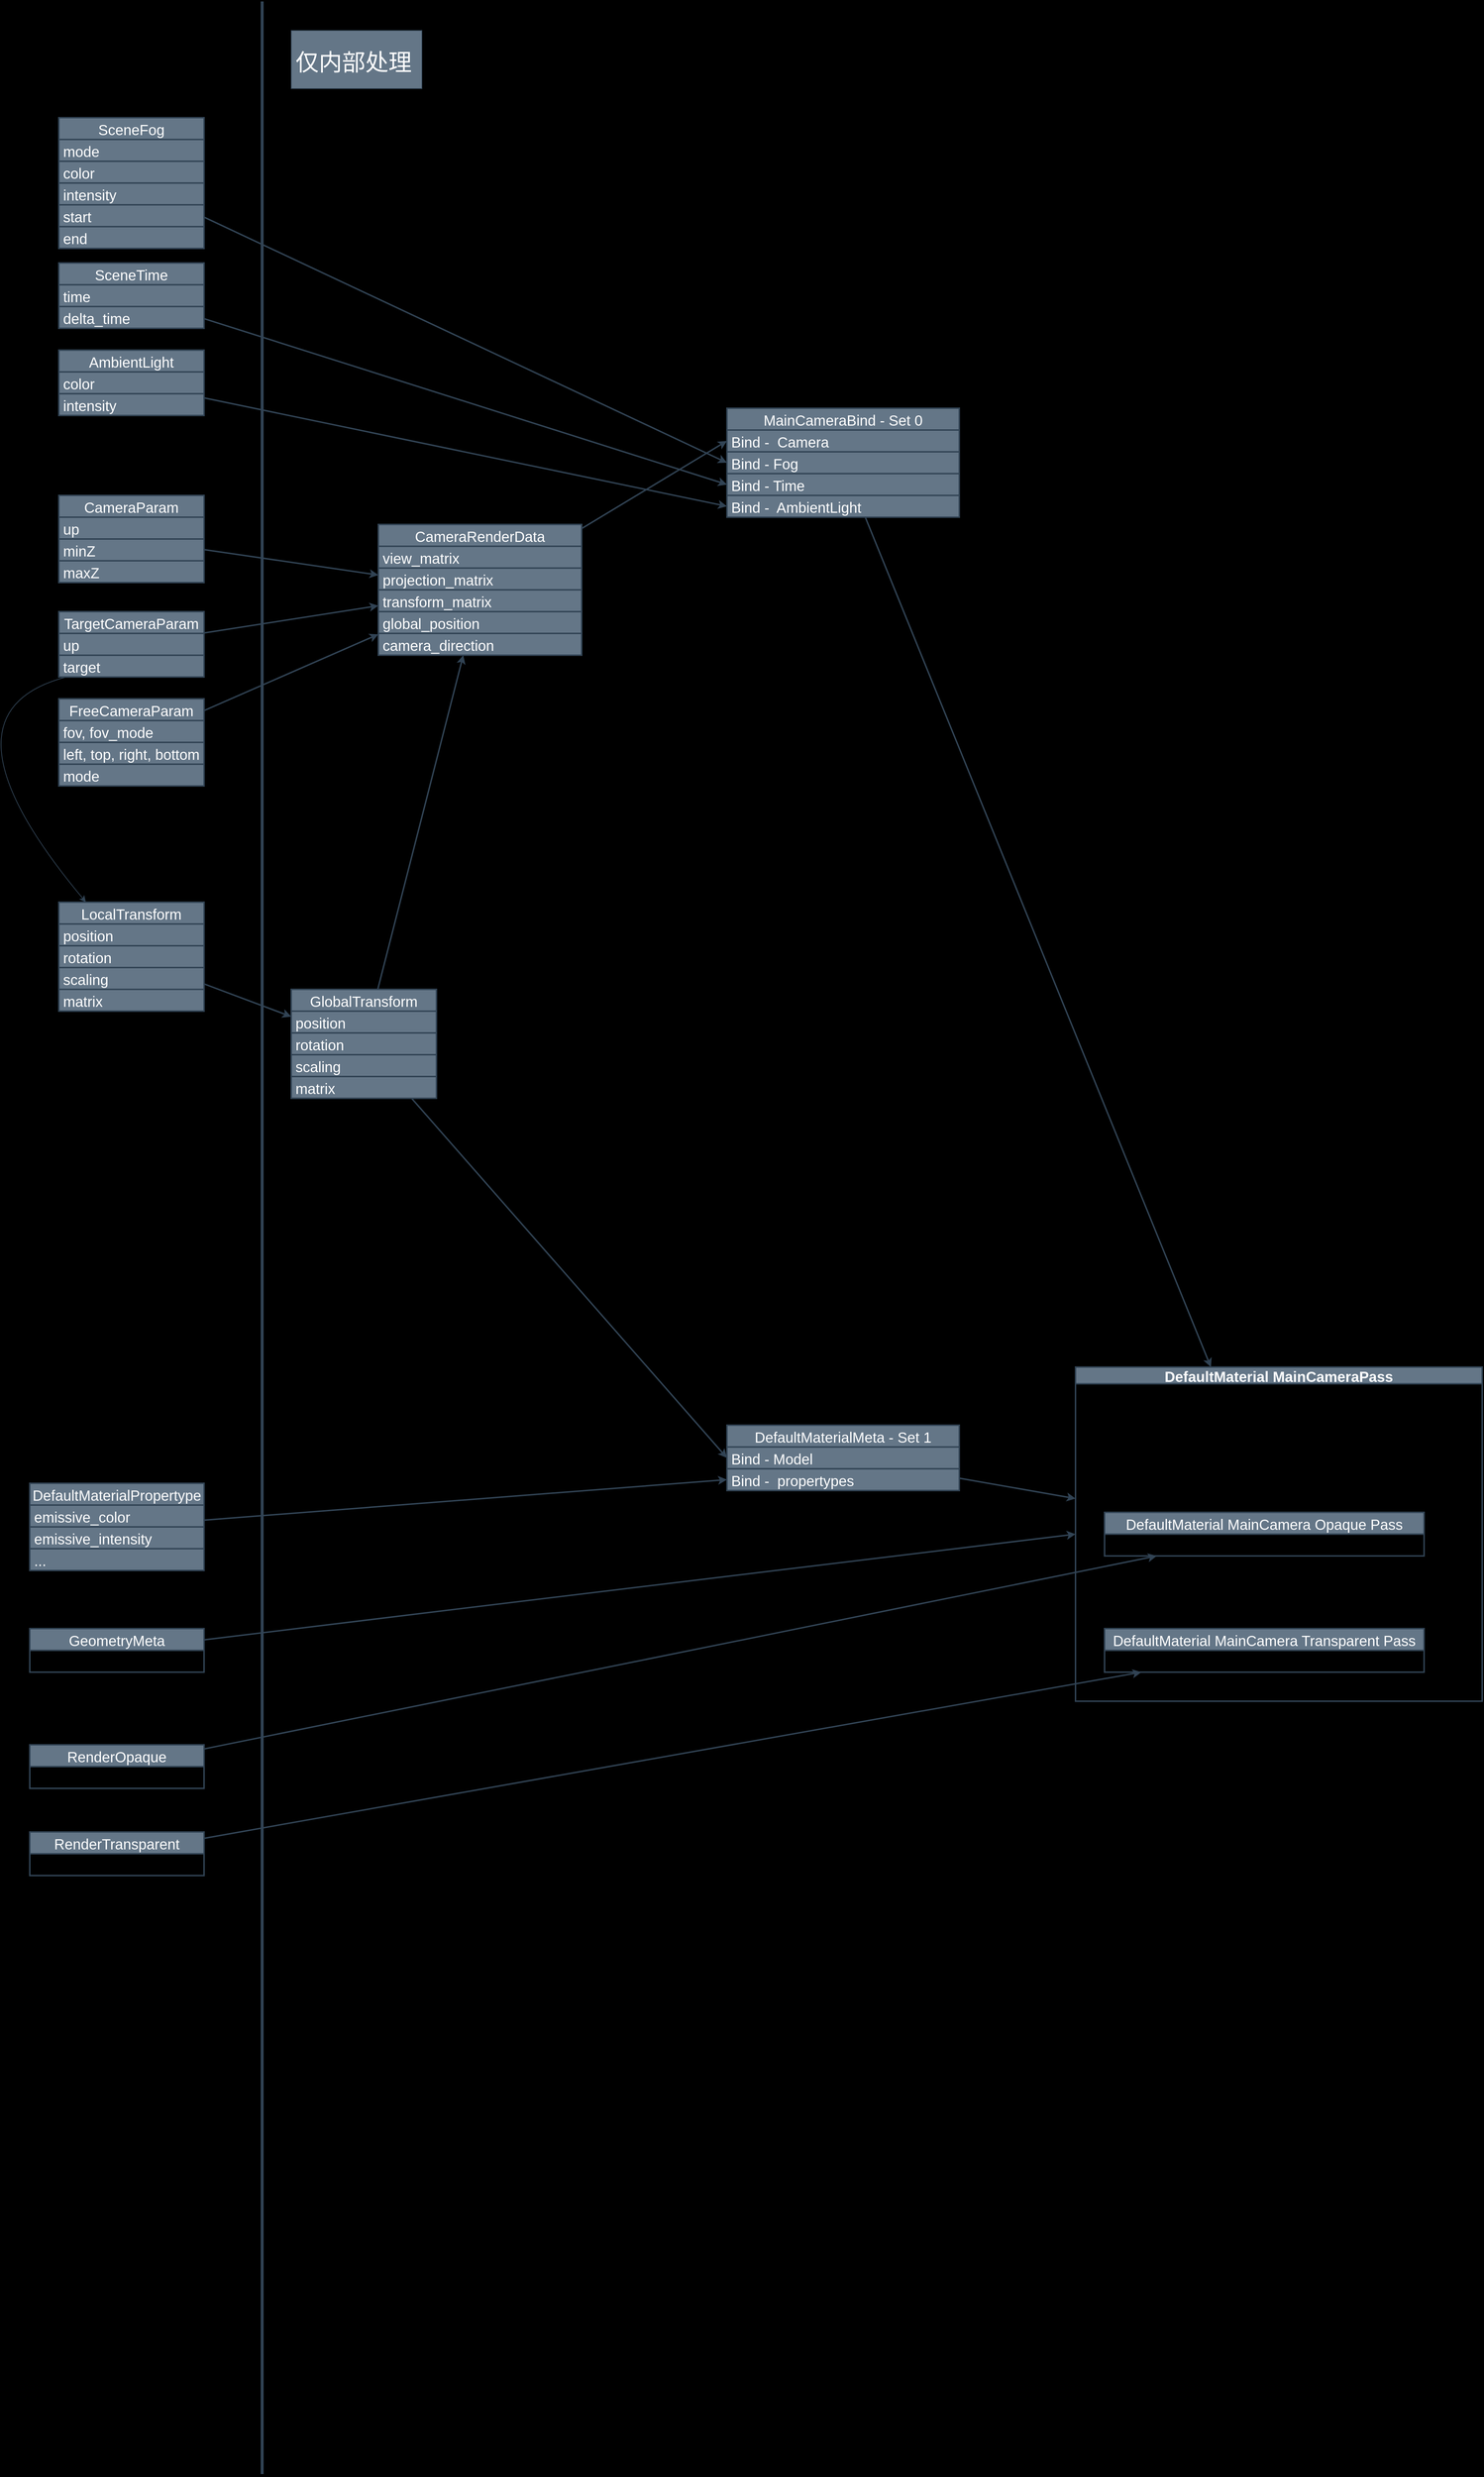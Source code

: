 <mxfile>
    <diagram id="FZ60K4LI011Gyu58d7Ft" name="Page-1">
        <mxGraphModel dx="3307" dy="2175" grid="1" gridSize="10" guides="1" tooltips="1" connect="1" arrows="1" fold="1" page="1" pageScale="1" pageWidth="850" pageHeight="1100" background="#000000" math="0" shadow="0">
            <root>
                <mxCell id="0"/>
                <mxCell id="1" parent="0"/>
                <mxCell id="86" style="edgeStyle=none;html=1;entryX=0;entryY=0.5;entryDx=0;entryDy=0;fontSize=20;strokeWidth=2;strokeColor=#314354;fontColor=#FFFFFF;fillColor=#647687;" edge="1" parent="1" source="16" target="83">
                    <mxGeometry relative="1" as="geometry"/>
                </mxCell>
                <mxCell id="16" value="DefaultMaterialPropertype" style="swimlane;fontStyle=0;childLayout=stackLayout;horizontal=1;startSize=30;horizontalStack=0;resizeParent=1;resizeParentMax=0;resizeLast=0;collapsible=1;marginBottom=0;fontSize=20;strokeWidth=2;strokeColor=#314354;fontColor=#ffffff;fillColor=#647687;" vertex="1" parent="1">
                    <mxGeometry x="-80" y="1920" width="240" height="120" as="geometry"/>
                </mxCell>
                <mxCell id="17" value="emissive_color" style="text;strokeColor=#314354;fillColor=#647687;align=left;verticalAlign=middle;spacingLeft=4;spacingRight=4;overflow=hidden;points=[[0,0.5],[1,0.5]];portConstraint=eastwest;rotatable=0;fontSize=20;strokeWidth=2;fontColor=#ffffff;" vertex="1" parent="16">
                    <mxGeometry y="30" width="240" height="30" as="geometry"/>
                </mxCell>
                <mxCell id="18" value="emissive_intensity" style="text;strokeColor=#314354;fillColor=#647687;align=left;verticalAlign=middle;spacingLeft=4;spacingRight=4;overflow=hidden;points=[[0,0.5],[1,0.5]];portConstraint=eastwest;rotatable=0;fontSize=20;strokeWidth=2;fontColor=#ffffff;" vertex="1" parent="16">
                    <mxGeometry y="60" width="240" height="30" as="geometry"/>
                </mxCell>
                <mxCell id="19" value="..." style="text;strokeColor=#314354;fillColor=#647687;align=left;verticalAlign=middle;spacingLeft=4;spacingRight=4;overflow=hidden;points=[[0,0.5],[1,0.5]];portConstraint=eastwest;rotatable=0;fontSize=20;strokeWidth=2;fontColor=#ffffff;" vertex="1" parent="16">
                    <mxGeometry y="90" width="240" height="30" as="geometry"/>
                </mxCell>
                <mxCell id="78" style="edgeStyle=none;html=1;entryX=0;entryY=0.5;entryDx=0;entryDy=0;fontSize=20;strokeWidth=2;strokeColor=#314354;fontColor=#FFFFFF;fillColor=#647687;" edge="1" parent="1" source="20" target="30">
                    <mxGeometry relative="1" as="geometry"/>
                </mxCell>
                <mxCell id="20" value="SceneFog" style="swimlane;fontStyle=0;childLayout=stackLayout;horizontal=1;startSize=30;horizontalStack=0;resizeParent=1;resizeParentMax=0;resizeLast=0;collapsible=1;marginBottom=0;fontSize=20;strokeWidth=2;strokeColor=#314354;fontColor=#ffffff;fillColor=#647687;" vertex="1" parent="1">
                    <mxGeometry x="-40" y="40" width="200" height="180" as="geometry"/>
                </mxCell>
                <mxCell id="25" value="mode" style="text;strokeColor=#314354;fillColor=#647687;align=left;verticalAlign=middle;spacingLeft=4;spacingRight=4;overflow=hidden;points=[[0,0.5],[1,0.5]];portConstraint=eastwest;rotatable=0;fontSize=20;strokeWidth=2;fontColor=#ffffff;" vertex="1" parent="20">
                    <mxGeometry y="30" width="200" height="30" as="geometry"/>
                </mxCell>
                <mxCell id="21" value="color" style="text;strokeColor=#314354;fillColor=#647687;align=left;verticalAlign=middle;spacingLeft=4;spacingRight=4;overflow=hidden;points=[[0,0.5],[1,0.5]];portConstraint=eastwest;rotatable=0;fontSize=20;strokeWidth=2;fontColor=#ffffff;" vertex="1" parent="20">
                    <mxGeometry y="60" width="200" height="30" as="geometry"/>
                </mxCell>
                <mxCell id="22" value="intensity" style="text;strokeColor=#314354;fillColor=#647687;align=left;verticalAlign=middle;spacingLeft=4;spacingRight=4;overflow=hidden;points=[[0,0.5],[1,0.5]];portConstraint=eastwest;rotatable=0;fontSize=20;strokeWidth=2;fontColor=#ffffff;" vertex="1" parent="20">
                    <mxGeometry y="90" width="200" height="30" as="geometry"/>
                </mxCell>
                <mxCell id="23" value="start" style="text;strokeColor=#314354;fillColor=#647687;align=left;verticalAlign=middle;spacingLeft=4;spacingRight=4;overflow=hidden;points=[[0,0.5],[1,0.5]];portConstraint=eastwest;rotatable=0;fontSize=20;strokeWidth=2;fontColor=#ffffff;" vertex="1" parent="20">
                    <mxGeometry y="120" width="200" height="30" as="geometry"/>
                </mxCell>
                <mxCell id="24" value="end" style="text;strokeColor=#314354;fillColor=#647687;align=left;verticalAlign=middle;spacingLeft=4;spacingRight=4;overflow=hidden;points=[[0,0.5],[1,0.5]];portConstraint=eastwest;rotatable=0;fontSize=20;strokeWidth=2;fontColor=#ffffff;" vertex="1" parent="20">
                    <mxGeometry y="150" width="200" height="30" as="geometry"/>
                </mxCell>
                <mxCell id="98" style="edgeStyle=none;html=1;fontSize=20;strokeWidth=2;strokeColor=#314354;fontColor=#FFFFFF;fillColor=#647687;" edge="1" parent="1" source="28" target="106">
                    <mxGeometry relative="1" as="geometry"/>
                </mxCell>
                <mxCell id="28" value="MainCameraBind - Set 0" style="swimlane;fontStyle=0;childLayout=stackLayout;horizontal=1;startSize=30;horizontalStack=0;resizeParent=1;resizeParentMax=0;resizeLast=0;collapsible=1;marginBottom=0;fontSize=20;strokeWidth=2;strokeColor=#314354;fontColor=#ffffff;fillColor=#647687;" vertex="1" parent="1">
                    <mxGeometry x="880" y="440" width="320" height="150" as="geometry"/>
                </mxCell>
                <mxCell id="29" value="Bind -  Camera" style="text;strokeColor=#314354;fillColor=#647687;align=left;verticalAlign=middle;spacingLeft=4;spacingRight=4;overflow=hidden;points=[[0,0.5],[1,0.5]];portConstraint=eastwest;rotatable=0;fontSize=20;strokeWidth=2;fontColor=#ffffff;" vertex="1" parent="28">
                    <mxGeometry y="30" width="320" height="30" as="geometry"/>
                </mxCell>
                <mxCell id="30" value="Bind - Fog" style="text;strokeColor=#314354;fillColor=#647687;align=left;verticalAlign=middle;spacingLeft=4;spacingRight=4;overflow=hidden;points=[[0,0.5],[1,0.5]];portConstraint=eastwest;rotatable=0;fontSize=20;strokeWidth=2;fontColor=#ffffff;" vertex="1" parent="28">
                    <mxGeometry y="60" width="320" height="30" as="geometry"/>
                </mxCell>
                <mxCell id="31" value="Bind - Time" style="text;strokeColor=#314354;fillColor=#647687;align=left;verticalAlign=middle;spacingLeft=4;spacingRight=4;overflow=hidden;points=[[0,0.5],[1,0.5]];portConstraint=eastwest;rotatable=0;fontSize=20;strokeWidth=2;fontColor=#ffffff;" vertex="1" parent="28">
                    <mxGeometry y="90" width="320" height="30" as="geometry"/>
                </mxCell>
                <mxCell id="32" value="Bind -  AmbientLight" style="text;strokeColor=#314354;fillColor=#647687;align=left;verticalAlign=middle;spacingLeft=4;spacingRight=4;overflow=hidden;points=[[0,0.5],[1,0.5]];portConstraint=eastwest;rotatable=0;fontSize=20;strokeWidth=2;fontColor=#ffffff;" vertex="1" parent="28">
                    <mxGeometry y="120" width="320" height="30" as="geometry"/>
                </mxCell>
                <mxCell id="79" style="edgeStyle=none;html=1;entryX=0;entryY=0.5;entryDx=0;entryDy=0;fontSize=20;strokeWidth=2;strokeColor=#314354;fontColor=#FFFFFF;fillColor=#647687;" edge="1" parent="1" source="33" target="31">
                    <mxGeometry relative="1" as="geometry"/>
                </mxCell>
                <mxCell id="33" value="SceneTime" style="swimlane;fontStyle=0;childLayout=stackLayout;horizontal=1;startSize=30;horizontalStack=0;resizeParent=1;resizeParentMax=0;resizeLast=0;collapsible=1;marginBottom=0;fontSize=20;strokeWidth=2;strokeColor=#314354;fontColor=#ffffff;fillColor=#647687;" vertex="1" parent="1">
                    <mxGeometry x="-40" y="240" width="200" height="90" as="geometry"/>
                </mxCell>
                <mxCell id="34" value="time" style="text;strokeColor=#314354;fillColor=#647687;align=left;verticalAlign=middle;spacingLeft=4;spacingRight=4;overflow=hidden;points=[[0,0.5],[1,0.5]];portConstraint=eastwest;rotatable=0;fontSize=20;strokeWidth=2;fontColor=#ffffff;" vertex="1" parent="33">
                    <mxGeometry y="30" width="200" height="30" as="geometry"/>
                </mxCell>
                <mxCell id="35" value="delta_time" style="text;strokeColor=#314354;fillColor=#647687;align=left;verticalAlign=middle;spacingLeft=4;spacingRight=4;overflow=hidden;points=[[0,0.5],[1,0.5]];portConstraint=eastwest;rotatable=0;fontSize=20;strokeWidth=2;fontColor=#ffffff;" vertex="1" parent="33">
                    <mxGeometry y="60" width="200" height="30" as="geometry"/>
                </mxCell>
                <mxCell id="80" style="edgeStyle=none;html=1;entryX=0;entryY=0.5;entryDx=0;entryDy=0;fontSize=20;strokeWidth=2;strokeColor=#314354;fontColor=#FFFFFF;fillColor=#647687;" edge="1" parent="1" source="39" target="32">
                    <mxGeometry relative="1" as="geometry"/>
                </mxCell>
                <mxCell id="39" value="AmbientLight" style="swimlane;fontStyle=0;childLayout=stackLayout;horizontal=1;startSize=30;horizontalStack=0;resizeParent=1;resizeParentMax=0;resizeLast=0;collapsible=1;marginBottom=0;fontSize=20;strokeWidth=2;strokeColor=#314354;fontColor=#ffffff;fillColor=#647687;" vertex="1" parent="1">
                    <mxGeometry x="-40" y="360" width="200" height="90" as="geometry"/>
                </mxCell>
                <mxCell id="40" value="color" style="text;strokeColor=#314354;fillColor=#647687;align=left;verticalAlign=middle;spacingLeft=4;spacingRight=4;overflow=hidden;points=[[0,0.5],[1,0.5]];portConstraint=eastwest;rotatable=0;fontSize=20;strokeWidth=2;fontColor=#ffffff;" vertex="1" parent="39">
                    <mxGeometry y="30" width="200" height="30" as="geometry"/>
                </mxCell>
                <mxCell id="41" value="intensity" style="text;strokeColor=#314354;fillColor=#647687;align=left;verticalAlign=middle;spacingLeft=4;spacingRight=4;overflow=hidden;points=[[0,0.5],[1,0.5]];portConstraint=eastwest;rotatable=0;fontSize=20;strokeWidth=2;fontColor=#ffffff;" vertex="1" parent="39">
                    <mxGeometry y="60" width="200" height="30" as="geometry"/>
                </mxCell>
                <mxCell id="77" style="edgeStyle=none;html=1;entryX=0;entryY=0.5;entryDx=0;entryDy=0;fontSize=20;strokeWidth=2;strokeColor=#314354;fontColor=#FFFFFF;fillColor=#647687;" edge="1" parent="1" source="42" target="29">
                    <mxGeometry relative="1" as="geometry"/>
                </mxCell>
                <mxCell id="42" value="CameraRenderData" style="swimlane;fontStyle=0;childLayout=stackLayout;horizontal=1;startSize=30;horizontalStack=0;resizeParent=1;resizeParentMax=0;resizeLast=0;collapsible=1;marginBottom=0;fontSize=20;strokeWidth=2;strokeColor=#314354;fontColor=#ffffff;fillColor=#647687;" vertex="1" parent="1">
                    <mxGeometry x="400" y="600" width="280" height="180" as="geometry"/>
                </mxCell>
                <mxCell id="43" value="view_matrix" style="text;strokeColor=#314354;fillColor=#647687;align=left;verticalAlign=middle;spacingLeft=4;spacingRight=4;overflow=hidden;points=[[0,0.5],[1,0.5]];portConstraint=eastwest;rotatable=0;fontSize=20;strokeWidth=2;fontColor=#ffffff;" vertex="1" parent="42">
                    <mxGeometry y="30" width="280" height="30" as="geometry"/>
                </mxCell>
                <mxCell id="44" value="projection_matrix" style="text;strokeColor=#314354;fillColor=#647687;align=left;verticalAlign=middle;spacingLeft=4;spacingRight=4;overflow=hidden;points=[[0,0.5],[1,0.5]];portConstraint=eastwest;rotatable=0;fontSize=20;strokeWidth=2;fontColor=#ffffff;" vertex="1" parent="42">
                    <mxGeometry y="60" width="280" height="30" as="geometry"/>
                </mxCell>
                <mxCell id="45" value="transform_matrix" style="text;strokeColor=#314354;fillColor=#647687;align=left;verticalAlign=middle;spacingLeft=4;spacingRight=4;overflow=hidden;points=[[0,0.5],[1,0.5]];portConstraint=eastwest;rotatable=0;fontSize=20;strokeWidth=2;fontColor=#ffffff;" vertex="1" parent="42">
                    <mxGeometry y="90" width="280" height="30" as="geometry"/>
                </mxCell>
                <mxCell id="46" value="global_position" style="text;strokeColor=#314354;fillColor=#647687;align=left;verticalAlign=middle;spacingLeft=4;spacingRight=4;overflow=hidden;points=[[0,0.5],[1,0.5]];portConstraint=eastwest;rotatable=0;fontSize=20;strokeWidth=2;fontColor=#ffffff;" vertex="1" parent="42">
                    <mxGeometry y="120" width="280" height="30" as="geometry"/>
                </mxCell>
                <mxCell id="47" value="camera_direction" style="text;strokeColor=#314354;fillColor=#647687;align=left;verticalAlign=middle;spacingLeft=4;spacingRight=4;overflow=hidden;points=[[0,0.5],[1,0.5]];portConstraint=eastwest;rotatable=0;fontSize=20;strokeWidth=2;fontColor=#ffffff;" vertex="1" parent="42">
                    <mxGeometry y="150" width="280" height="30" as="geometry"/>
                </mxCell>
                <mxCell id="60" style="edgeStyle=none;html=1;fontSize=20;strokeWidth=2;strokeColor=#314354;fontColor=#FFFFFF;fillColor=#647687;" edge="1" parent="1" source="48" target="42">
                    <mxGeometry relative="1" as="geometry"/>
                </mxCell>
                <mxCell id="48" value="CameraParam" style="swimlane;fontStyle=0;childLayout=stackLayout;horizontal=1;startSize=30;horizontalStack=0;resizeParent=1;resizeParentMax=0;resizeLast=0;collapsible=1;marginBottom=0;fontSize=20;strokeWidth=2;strokeColor=#314354;fontColor=#ffffff;fillColor=#647687;" vertex="1" parent="1">
                    <mxGeometry x="-40" y="560" width="200" height="120" as="geometry"/>
                </mxCell>
                <mxCell id="49" value="up" style="text;strokeColor=#314354;fillColor=#647687;align=left;verticalAlign=middle;spacingLeft=4;spacingRight=4;overflow=hidden;points=[[0,0.5],[1,0.5]];portConstraint=eastwest;rotatable=0;fontSize=20;strokeWidth=2;fontColor=#ffffff;" vertex="1" parent="48">
                    <mxGeometry y="30" width="200" height="30" as="geometry"/>
                </mxCell>
                <mxCell id="50" value="minZ" style="text;strokeColor=#314354;fillColor=#647687;align=left;verticalAlign=middle;spacingLeft=4;spacingRight=4;overflow=hidden;points=[[0,0.5],[1,0.5]];portConstraint=eastwest;rotatable=0;fontSize=20;strokeWidth=2;fontColor=#ffffff;" vertex="1" parent="48">
                    <mxGeometry y="60" width="200" height="30" as="geometry"/>
                </mxCell>
                <mxCell id="51" value="maxZ" style="text;strokeColor=#314354;fillColor=#647687;align=left;verticalAlign=middle;spacingLeft=4;spacingRight=4;overflow=hidden;points=[[0,0.5],[1,0.5]];portConstraint=eastwest;rotatable=0;fontSize=20;strokeWidth=2;fontColor=#ffffff;" vertex="1" parent="48">
                    <mxGeometry y="90" width="200" height="30" as="geometry"/>
                </mxCell>
                <mxCell id="61" style="edgeStyle=none;html=1;fontSize=20;strokeWidth=2;strokeColor=#314354;fontColor=#FFFFFF;fillColor=#647687;" edge="1" parent="1" source="52" target="42">
                    <mxGeometry relative="1" as="geometry"/>
                </mxCell>
                <mxCell id="52" value="TargetCameraParam" style="swimlane;fontStyle=0;childLayout=stackLayout;horizontal=1;startSize=30;horizontalStack=0;resizeParent=1;resizeParentMax=0;resizeLast=0;collapsible=1;marginBottom=0;fontSize=20;strokeWidth=2;strokeColor=#314354;fontColor=#ffffff;fillColor=#647687;" vertex="1" parent="1">
                    <mxGeometry x="-40" y="720" width="200" height="90" as="geometry"/>
                </mxCell>
                <mxCell id="53" value="up" style="text;strokeColor=#314354;fillColor=#647687;align=left;verticalAlign=middle;spacingLeft=4;spacingRight=4;overflow=hidden;points=[[0,0.5],[1,0.5]];portConstraint=eastwest;rotatable=0;fontSize=20;strokeWidth=2;fontColor=#ffffff;" vertex="1" parent="52">
                    <mxGeometry y="30" width="200" height="30" as="geometry"/>
                </mxCell>
                <mxCell id="54" value="target" style="text;strokeColor=#314354;fillColor=#647687;align=left;verticalAlign=middle;spacingLeft=4;spacingRight=4;overflow=hidden;points=[[0,0.5],[1,0.5]];portConstraint=eastwest;rotatable=0;fontSize=20;strokeWidth=2;fontColor=#ffffff;" vertex="1" parent="52">
                    <mxGeometry y="60" width="200" height="30" as="geometry"/>
                </mxCell>
                <mxCell id="62" style="edgeStyle=none;html=1;fontSize=20;strokeWidth=2;strokeColor=#314354;fontColor=#FFFFFF;fillColor=#647687;" edge="1" parent="1" source="56" target="42">
                    <mxGeometry relative="1" as="geometry"/>
                </mxCell>
                <mxCell id="56" value="FreeCameraParam" style="swimlane;fontStyle=0;childLayout=stackLayout;horizontal=1;startSize=30;horizontalStack=0;resizeParent=1;resizeParentMax=0;resizeLast=0;collapsible=1;marginBottom=0;fontSize=20;strokeWidth=2;strokeColor=#314354;fontColor=#ffffff;fillColor=#647687;" vertex="1" parent="1">
                    <mxGeometry x="-40" y="840" width="200" height="120" as="geometry"/>
                </mxCell>
                <mxCell id="57" value="fov, fov_mode" style="text;strokeColor=#314354;fillColor=#647687;align=left;verticalAlign=middle;spacingLeft=4;spacingRight=4;overflow=hidden;points=[[0,0.5],[1,0.5]];portConstraint=eastwest;rotatable=0;fontSize=20;strokeWidth=2;fontColor=#ffffff;" vertex="1" parent="56">
                    <mxGeometry y="30" width="200" height="30" as="geometry"/>
                </mxCell>
                <mxCell id="58" value="left, top, right, bottom" style="text;strokeColor=#314354;fillColor=#647687;align=left;verticalAlign=middle;spacingLeft=4;spacingRight=4;overflow=hidden;points=[[0,0.5],[1,0.5]];portConstraint=eastwest;rotatable=0;fontSize=20;strokeWidth=2;fontColor=#ffffff;" vertex="1" parent="56">
                    <mxGeometry y="60" width="200" height="30" as="geometry"/>
                </mxCell>
                <mxCell id="59" value="mode" style="text;strokeColor=#314354;fillColor=#647687;align=left;verticalAlign=middle;spacingLeft=4;spacingRight=4;overflow=hidden;points=[[0,0.5],[1,0.5]];portConstraint=eastwest;rotatable=0;fontSize=20;strokeWidth=2;fontColor=#ffffff;" vertex="1" parent="56">
                    <mxGeometry y="90" width="200" height="30" as="geometry"/>
                </mxCell>
                <mxCell id="75" style="edgeStyle=none;html=1;fontSize=20;strokeWidth=2;strokeColor=#314354;fontColor=#FFFFFF;fillColor=#647687;" edge="1" parent="1" source="63" target="69">
                    <mxGeometry relative="1" as="geometry"/>
                </mxCell>
                <mxCell id="63" value="LocalTransform" style="swimlane;fontStyle=0;childLayout=stackLayout;horizontal=1;startSize=30;horizontalStack=0;resizeParent=1;resizeParentMax=0;resizeLast=0;collapsible=1;marginBottom=0;fontSize=20;strokeWidth=2;strokeColor=#314354;fontColor=#ffffff;fillColor=#647687;" vertex="1" parent="1">
                    <mxGeometry x="-40" y="1120" width="200" height="150" as="geometry"/>
                </mxCell>
                <mxCell id="64" value="position" style="text;strokeColor=#314354;fillColor=#647687;align=left;verticalAlign=middle;spacingLeft=4;spacingRight=4;overflow=hidden;points=[[0,0.5],[1,0.5]];portConstraint=eastwest;rotatable=0;fontSize=20;strokeWidth=2;fontColor=#ffffff;" vertex="1" parent="63">
                    <mxGeometry y="30" width="200" height="30" as="geometry"/>
                </mxCell>
                <mxCell id="65" value="rotation" style="text;strokeColor=#314354;fillColor=#647687;align=left;verticalAlign=middle;spacingLeft=4;spacingRight=4;overflow=hidden;points=[[0,0.5],[1,0.5]];portConstraint=eastwest;rotatable=0;fontSize=20;strokeWidth=2;fontColor=#ffffff;" vertex="1" parent="63">
                    <mxGeometry y="60" width="200" height="30" as="geometry"/>
                </mxCell>
                <mxCell id="66" value="scaling" style="text;strokeColor=#314354;fillColor=#647687;align=left;verticalAlign=middle;spacingLeft=4;spacingRight=4;overflow=hidden;points=[[0,0.5],[1,0.5]];portConstraint=eastwest;rotatable=0;fontSize=20;strokeWidth=2;fontColor=#ffffff;" vertex="1" parent="63">
                    <mxGeometry y="90" width="200" height="30" as="geometry"/>
                </mxCell>
                <mxCell id="73" value="matrix" style="text;strokeColor=#314354;fillColor=#647687;align=left;verticalAlign=middle;spacingLeft=4;spacingRight=4;overflow=hidden;points=[[0,0.5],[1,0.5]];portConstraint=eastwest;rotatable=0;fontSize=20;strokeWidth=2;fontColor=#ffffff;" vertex="1" parent="63">
                    <mxGeometry y="120" width="200" height="30" as="geometry"/>
                </mxCell>
                <mxCell id="68" value="" style="curved=1;endArrow=classic;html=1;fontSize=20;strokeColor=#314354;fontColor=#FFFFFF;fillColor=#647687;" edge="1" parent="1" source="52" target="63">
                    <mxGeometry width="50" height="50" relative="1" as="geometry">
                        <mxPoint x="-30" y="980" as="sourcePoint"/>
                        <mxPoint x="20" y="930" as="targetPoint"/>
                        <Array as="points">
                            <mxPoint x="-30" y="810"/>
                            <mxPoint x="-220" y="860"/>
                        </Array>
                    </mxGeometry>
                </mxCell>
                <mxCell id="76" style="edgeStyle=none;html=1;fontSize=20;strokeWidth=2;strokeColor=#314354;fontColor=#FFFFFF;fillColor=#647687;" edge="1" parent="1" source="69" target="42">
                    <mxGeometry relative="1" as="geometry"/>
                </mxCell>
                <mxCell id="85" style="edgeStyle=none;html=1;entryX=0;entryY=0.5;entryDx=0;entryDy=0;fontSize=20;strokeWidth=2;strokeColor=#314354;fontColor=#FFFFFF;fillColor=#647687;" edge="1" parent="1" source="69" target="82">
                    <mxGeometry relative="1" as="geometry"/>
                </mxCell>
                <mxCell id="69" value="GlobalTransform" style="swimlane;fontStyle=0;childLayout=stackLayout;horizontal=1;startSize=30;horizontalStack=0;resizeParent=1;resizeParentMax=0;resizeLast=0;collapsible=1;marginBottom=0;fontSize=20;strokeWidth=2;strokeColor=#314354;fontColor=#ffffff;fillColor=#647687;" vertex="1" parent="1">
                    <mxGeometry x="280" y="1240" width="200" height="150" as="geometry"/>
                </mxCell>
                <mxCell id="70" value="position" style="text;strokeColor=#314354;fillColor=#647687;align=left;verticalAlign=middle;spacingLeft=4;spacingRight=4;overflow=hidden;points=[[0,0.5],[1,0.5]];portConstraint=eastwest;rotatable=0;fontSize=20;strokeWidth=2;fontColor=#ffffff;" vertex="1" parent="69">
                    <mxGeometry y="30" width="200" height="30" as="geometry"/>
                </mxCell>
                <mxCell id="71" value="rotation" style="text;strokeColor=#314354;fillColor=#647687;align=left;verticalAlign=middle;spacingLeft=4;spacingRight=4;overflow=hidden;points=[[0,0.5],[1,0.5]];portConstraint=eastwest;rotatable=0;fontSize=20;strokeWidth=2;fontColor=#ffffff;" vertex="1" parent="69">
                    <mxGeometry y="60" width="200" height="30" as="geometry"/>
                </mxCell>
                <mxCell id="72" value="scaling" style="text;strokeColor=#314354;fillColor=#647687;align=left;verticalAlign=middle;spacingLeft=4;spacingRight=4;overflow=hidden;points=[[0,0.5],[1,0.5]];portConstraint=eastwest;rotatable=0;fontSize=20;strokeWidth=2;fontColor=#ffffff;" vertex="1" parent="69">
                    <mxGeometry y="90" width="200" height="30" as="geometry"/>
                </mxCell>
                <mxCell id="74" value="matrix" style="text;strokeColor=#314354;fillColor=#647687;align=left;verticalAlign=middle;spacingLeft=4;spacingRight=4;overflow=hidden;points=[[0,0.5],[1,0.5]];portConstraint=eastwest;rotatable=0;fontSize=20;strokeWidth=2;fontColor=#ffffff;" vertex="1" parent="69">
                    <mxGeometry y="120" width="200" height="30" as="geometry"/>
                </mxCell>
                <mxCell id="99" style="edgeStyle=none;html=1;fontSize=20;strokeWidth=2;strokeColor=#314354;fontColor=#FFFFFF;fillColor=#647687;" edge="1" parent="1" source="81" target="106">
                    <mxGeometry relative="1" as="geometry">
                        <mxPoint x="2220" y="1690" as="targetPoint"/>
                    </mxGeometry>
                </mxCell>
                <mxCell id="81" value="DefaultMaterialMeta - Set 1" style="swimlane;fontStyle=0;childLayout=stackLayout;horizontal=1;startSize=30;horizontalStack=0;resizeParent=1;resizeParentMax=0;resizeLast=0;collapsible=1;marginBottom=0;fontSize=20;strokeWidth=2;strokeColor=#314354;fontColor=#ffffff;fillColor=#647687;" vertex="1" parent="1">
                    <mxGeometry x="880" y="1840" width="320" height="90" as="geometry"/>
                </mxCell>
                <mxCell id="82" value="Bind - Model" style="text;strokeColor=#314354;fillColor=#647687;align=left;verticalAlign=middle;spacingLeft=4;spacingRight=4;overflow=hidden;points=[[0,0.5],[1,0.5]];portConstraint=eastwest;rotatable=0;fontSize=20;strokeWidth=2;fontColor=#ffffff;" vertex="1" parent="81">
                    <mxGeometry y="30" width="320" height="30" as="geometry"/>
                </mxCell>
                <mxCell id="83" value="Bind -  propertypes" style="text;strokeColor=#314354;fillColor=#647687;align=left;verticalAlign=middle;spacingLeft=4;spacingRight=4;overflow=hidden;points=[[0,0.5],[1,0.5]];portConstraint=eastwest;rotatable=0;fontSize=20;strokeWidth=2;fontColor=#ffffff;" vertex="1" parent="81">
                    <mxGeometry y="60" width="320" height="30" as="geometry"/>
                </mxCell>
                <mxCell id="87" value="" style="endArrow=none;html=1;strokeWidth=4;fillColor=#647687;strokeColor=#314354;fontColor=#FFFFFF;" edge="1" parent="1">
                    <mxGeometry width="50" height="50" relative="1" as="geometry">
                        <mxPoint x="240" y="3284.0" as="sourcePoint"/>
                        <mxPoint x="240" y="-120" as="targetPoint"/>
                    </mxGeometry>
                </mxCell>
                <mxCell id="88" value="仅内部处理" style="text;strokeColor=#314354;fillColor=#647687;align=left;verticalAlign=middle;spacingLeft=4;spacingRight=4;overflow=hidden;points=[[0,0.5],[1,0.5]];portConstraint=eastwest;rotatable=0;fontSize=32;fontColor=#ffffff;" vertex="1" parent="1">
                    <mxGeometry x="280" y="-80" width="180" height="80" as="geometry"/>
                </mxCell>
                <mxCell id="108" style="edgeStyle=none;html=1;fontSize=20;strokeWidth=2;strokeColor=#314354;fontColor=#FFFFFF;fillColor=#647687;" edge="1" parent="1" source="100" target="104">
                    <mxGeometry relative="1" as="geometry"/>
                </mxCell>
                <mxCell id="100" value="RenderOpaque" style="swimlane;fontStyle=0;childLayout=stackLayout;horizontal=1;startSize=30;horizontalStack=0;resizeParent=1;resizeParentMax=0;resizeLast=0;collapsible=1;marginBottom=0;fontSize=20;strokeWidth=2;strokeColor=#314354;fontColor=#ffffff;fillColor=#647687;" vertex="1" parent="1">
                    <mxGeometry x="-80" y="2280" width="240" height="60" as="geometry"/>
                </mxCell>
                <mxCell id="106" value="DefaultMaterial MainCameraPass" style="swimlane;fontSize=20;strokeWidth=2;strokeColor=#314354;fontColor=#ffffff;fillColor=#647687;" vertex="1" parent="1">
                    <mxGeometry x="1360" y="1760" width="560" height="460" as="geometry"/>
                </mxCell>
                <mxCell id="104" value="DefaultMaterial MainCamera Opaque Pass" style="swimlane;fontStyle=0;childLayout=stackLayout;horizontal=1;startSize=30;horizontalStack=0;resizeParent=1;resizeParentMax=0;resizeLast=0;collapsible=1;marginBottom=0;fontSize=20;strokeWidth=2;strokeColor=#314354;fontColor=#ffffff;fillColor=#647687;" vertex="1" parent="106">
                    <mxGeometry x="40" y="200" width="440" height="60" as="geometry"/>
                </mxCell>
                <mxCell id="105" value="DefaultMaterial MainCamera Transparent Pass" style="swimlane;fontStyle=0;childLayout=stackLayout;horizontal=1;startSize=30;horizontalStack=0;resizeParent=1;resizeParentMax=0;resizeLast=0;collapsible=1;marginBottom=0;fontSize=20;strokeWidth=2;strokeColor=#314354;fontColor=#ffffff;fillColor=#647687;" vertex="1" parent="106">
                    <mxGeometry x="40" y="360" width="440" height="60" as="geometry"/>
                </mxCell>
                <mxCell id="110" style="edgeStyle=none;html=1;fontSize=20;strokeWidth=2;strokeColor=#314354;fontColor=#FFFFFF;fillColor=#647687;" edge="1" parent="1" source="109" target="105">
                    <mxGeometry relative="1" as="geometry"/>
                </mxCell>
                <mxCell id="109" value="RenderTransparent" style="swimlane;fontStyle=0;childLayout=stackLayout;horizontal=1;startSize=30;horizontalStack=0;resizeParent=1;resizeParentMax=0;resizeLast=0;collapsible=1;marginBottom=0;fontSize=20;strokeWidth=2;strokeColor=#314354;fontColor=#ffffff;fillColor=#647687;" vertex="1" parent="1">
                    <mxGeometry x="-80" y="2400" width="240" height="60" as="geometry"/>
                </mxCell>
                <mxCell id="112" style="edgeStyle=none;html=1;entryX=0;entryY=0.5;entryDx=0;entryDy=0;fontSize=20;strokeWidth=2;strokeColor=#314354;fontColor=#FFFFFF;fillColor=#647687;" edge="1" parent="1" source="111" target="106">
                    <mxGeometry relative="1" as="geometry"/>
                </mxCell>
                <mxCell id="111" value="GeometryMeta" style="swimlane;fontStyle=0;childLayout=stackLayout;horizontal=1;startSize=30;horizontalStack=0;resizeParent=1;resizeParentMax=0;resizeLast=0;collapsible=1;marginBottom=0;fontSize=20;strokeWidth=2;strokeColor=#314354;fontColor=#ffffff;fillColor=#647687;" vertex="1" parent="1">
                    <mxGeometry x="-80" y="2120" width="240" height="60" as="geometry"/>
                </mxCell>
            </root>
        </mxGraphModel>
    </diagram>
</mxfile>